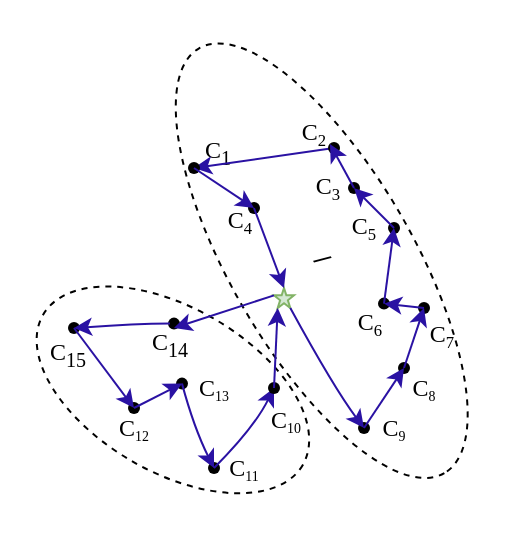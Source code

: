 <mxfile version="21.3.5" type="github">
  <diagram name="第 1 页" id="9OSQlvmqz8tbQNN5Cx6f">
    <mxGraphModel dx="1222" dy="567" grid="1" gridSize="10" guides="1" tooltips="1" connect="1" arrows="1" fold="1" page="1" pageScale="1" pageWidth="827" pageHeight="1169" math="0" shadow="0">
      <root>
        <mxCell id="0" />
        <mxCell id="1" parent="0" />
        <mxCell id="NIDjE-EhYZSAO3xe9EpV-20" value="" style="ellipse;whiteSpace=wrap;html=1;align=center;dashed=1;rotation=30;fillColor=none;" parent="1" vertex="1">
          <mxGeometry x="114.45" y="299.85" width="150" height="82.19" as="geometry" />
        </mxCell>
        <mxCell id="NIDjE-EhYZSAO3xe9EpV-6" value="" style="shape=waypoint;sketch=0;fillStyle=solid;size=6;pointerEvents=1;points=[];fillColor=none;resizable=0;rotatable=0;perimeter=centerPerimeter;snapToPoint=1;" parent="1" vertex="1">
          <mxGeometry x="200" y="370" width="20" height="20" as="geometry" />
        </mxCell>
        <mxCell id="BGWmCEOkv6Jft1jm4b-4-23" value="" style="curved=1;endArrow=classic;html=1;rounded=0;strokeColor=#2A12A3;exitX=0.1;exitY=0.675;exitDx=0;exitDy=0;exitPerimeter=0;entryX=0.15;entryY=0.1;entryDx=0;entryDy=0;entryPerimeter=0;" parent="1" source="NIDjE-EhYZSAO3xe9EpV-6" target="NIDjE-EhYZSAO3xe9EpV-16" edge="1">
          <mxGeometry width="50" height="50" relative="1" as="geometry">
            <mxPoint x="540" y="370" as="sourcePoint" />
            <mxPoint x="520" y="327.81" as="targetPoint" />
            <Array as="points">
              <mxPoint x="230" y="360" />
            </Array>
          </mxGeometry>
        </mxCell>
        <mxCell id="NIDjE-EhYZSAO3xe9EpV-41" value="C&lt;span style=&quot;font-size: 8.333px;&quot;&gt;&lt;sub&gt;11&lt;/sub&gt;&lt;/span&gt;" style="rounded=0;whiteSpace=wrap;html=1;fillColor=none;strokeColor=none;fontFamily=Times New Roman;" parent="1" vertex="1">
          <mxGeometry x="215" y="370" width="20" height="20" as="geometry" />
        </mxCell>
        <mxCell id="NIDjE-EhYZSAO3xe9EpV-24" value="C&lt;span style=&quot;font-size: 10px;&quot;&gt;&lt;sub&gt;4&lt;/sub&gt;&lt;/span&gt;" style="rounded=0;whiteSpace=wrap;html=1;fillColor=none;strokeColor=none;fontFamily=Times New Roman;" parent="1" vertex="1">
          <mxGeometry x="215" y="247" width="16" height="20" as="geometry" />
        </mxCell>
        <mxCell id="NIDjE-EhYZSAO3xe9EpV-21" value="C&lt;sub&gt;1&lt;/sub&gt;" style="rounded=0;whiteSpace=wrap;html=1;fillColor=none;strokeColor=none;fontFamily=Times New Roman;" parent="1" vertex="1">
          <mxGeometry x="204" y="212" width="16" height="20" as="geometry" />
        </mxCell>
        <mxCell id="BGWmCEOkv6Jft1jm4b-4-9" value="" style="curved=1;endArrow=classic;html=1;rounded=0;strokeColor=#2A12A3;" parent="1" edge="1">
          <mxGeometry width="50" height="50" relative="1" as="geometry">
            <mxPoint x="270" y="220" as="sourcePoint" />
            <mxPoint x="200" y="230" as="targetPoint" />
            <Array as="points" />
          </mxGeometry>
        </mxCell>
        <mxCell id="NIDjE-EhYZSAO3xe9EpV-26" value="C&lt;span style=&quot;font-size: 10px;&quot;&gt;&lt;sub&gt;5&lt;/sub&gt;&lt;/span&gt;" style="rounded=0;whiteSpace=wrap;html=1;fillColor=none;strokeColor=none;fontFamily=Times New Roman;" parent="1" vertex="1">
          <mxGeometry x="277" y="250" width="16" height="20" as="geometry" />
        </mxCell>
        <mxCell id="NIDjE-EhYZSAO3xe9EpV-23" value="C&lt;span style=&quot;font-size: 10px;&quot;&gt;&lt;sub&gt;3&lt;/sub&gt;&lt;/span&gt;" style="rounded=0;whiteSpace=wrap;html=1;fillColor=none;strokeColor=none;fontFamily=Times New Roman;" parent="1" vertex="1">
          <mxGeometry x="257" y="230" width="20" height="20" as="geometry" />
        </mxCell>
        <mxCell id="NIDjE-EhYZSAO3xe9EpV-18" value="/" style="ellipse;whiteSpace=wrap;html=1;align=center;dashed=1;fillColor=none;rotation=60;" parent="1" vertex="1">
          <mxGeometry x="141.22" y="230.66" width="245.28" height="91.37" as="geometry" />
        </mxCell>
        <mxCell id="NIDjE-EhYZSAO3xe9EpV-1" value="" style="shape=waypoint;sketch=0;fillStyle=solid;size=6;pointerEvents=1;points=[];fillColor=none;resizable=0;rotatable=0;perimeter=centerPerimeter;snapToPoint=1;" parent="1" vertex="1">
          <mxGeometry x="260" y="210" width="20" height="20" as="geometry" />
        </mxCell>
        <mxCell id="NIDjE-EhYZSAO3xe9EpV-2" value="" style="shape=waypoint;sketch=0;fillStyle=solid;size=6;pointerEvents=1;points=[];fillColor=none;resizable=0;rotatable=0;perimeter=centerPerimeter;snapToPoint=1;" parent="1" vertex="1">
          <mxGeometry x="285" y="287.81" width="20" height="20" as="geometry" />
        </mxCell>
        <mxCell id="NIDjE-EhYZSAO3xe9EpV-3" value="" style="shape=waypoint;sketch=0;fillStyle=solid;size=6;pointerEvents=1;points=[];fillColor=none;resizable=0;rotatable=0;perimeter=centerPerimeter;snapToPoint=1;" parent="1" vertex="1">
          <mxGeometry x="275" y="350" width="20" height="20" as="geometry" />
        </mxCell>
        <mxCell id="NIDjE-EhYZSAO3xe9EpV-4" value="" style="shape=waypoint;sketch=0;fillStyle=solid;size=6;pointerEvents=1;points=[];fillColor=none;resizable=0;rotatable=0;perimeter=centerPerimeter;snapToPoint=1;" parent="1" vertex="1">
          <mxGeometry x="290" y="250" width="20" height="20" as="geometry" />
        </mxCell>
        <mxCell id="NIDjE-EhYZSAO3xe9EpV-5" value="" style="shape=waypoint;sketch=0;fillStyle=solid;size=6;pointerEvents=1;points=[];fillColor=none;resizable=0;rotatable=0;perimeter=centerPerimeter;snapToPoint=1;" parent="1" vertex="1">
          <mxGeometry x="305" y="290" width="20" height="20" as="geometry" />
        </mxCell>
        <mxCell id="NIDjE-EhYZSAO3xe9EpV-7" value="" style="shape=waypoint;sketch=0;fillStyle=solid;size=6;pointerEvents=1;points=[];fillColor=none;resizable=0;rotatable=0;perimeter=centerPerimeter;snapToPoint=1;" parent="1" vertex="1">
          <mxGeometry x="180" y="297.81" width="20" height="20" as="geometry" />
        </mxCell>
        <mxCell id="NIDjE-EhYZSAO3xe9EpV-8" value="" style="shape=waypoint;sketch=0;fillStyle=solid;size=6;pointerEvents=1;points=[];fillColor=none;resizable=0;rotatable=0;perimeter=centerPerimeter;snapToPoint=1;" parent="1" vertex="1">
          <mxGeometry x="220" y="240" width="20" height="20" as="geometry" />
        </mxCell>
        <mxCell id="NIDjE-EhYZSAO3xe9EpV-9" value="" style="shape=waypoint;sketch=0;fillStyle=solid;size=6;pointerEvents=1;points=[];fillColor=none;resizable=0;rotatable=0;perimeter=centerPerimeter;snapToPoint=1;" parent="1" vertex="1">
          <mxGeometry x="190" y="220" width="20" height="20" as="geometry" />
        </mxCell>
        <mxCell id="NIDjE-EhYZSAO3xe9EpV-10" value="" style="shape=waypoint;sketch=0;fillStyle=solid;size=6;pointerEvents=1;points=[];fillColor=none;resizable=0;rotatable=0;perimeter=centerPerimeter;snapToPoint=1;" parent="1" vertex="1">
          <mxGeometry x="160" y="340" width="20" height="20" as="geometry" />
        </mxCell>
        <mxCell id="NIDjE-EhYZSAO3xe9EpV-11" value="" style="shape=waypoint;sketch=0;fillStyle=solid;size=6;pointerEvents=1;points=[];fillColor=none;resizable=0;rotatable=0;perimeter=centerPerimeter;snapToPoint=1;" parent="1" vertex="1">
          <mxGeometry x="130" y="300" width="20" height="20" as="geometry" />
        </mxCell>
        <mxCell id="NIDjE-EhYZSAO3xe9EpV-12" value="" style="shape=waypoint;sketch=0;fillStyle=solid;size=6;pointerEvents=1;points=[];fillColor=none;resizable=0;rotatable=0;perimeter=centerPerimeter;snapToPoint=1;" parent="1" vertex="1">
          <mxGeometry x="184" y="327.81" width="20" height="20" as="geometry" />
        </mxCell>
        <mxCell id="NIDjE-EhYZSAO3xe9EpV-13" value="" style="shape=waypoint;sketch=0;fillStyle=solid;size=6;pointerEvents=1;points=[];fillColor=none;resizable=0;rotatable=0;perimeter=centerPerimeter;snapToPoint=1;" parent="1" vertex="1">
          <mxGeometry x="270" y="230" width="20" height="20" as="geometry" />
        </mxCell>
        <mxCell id="NIDjE-EhYZSAO3xe9EpV-14" value="" style="shape=waypoint;sketch=0;fillStyle=solid;size=6;pointerEvents=1;points=[];fillColor=none;resizable=0;rotatable=0;perimeter=centerPerimeter;snapToPoint=1;" parent="1" vertex="1">
          <mxGeometry x="295" y="320" width="20" height="20" as="geometry" />
        </mxCell>
        <mxCell id="NIDjE-EhYZSAO3xe9EpV-16" value="" style="shape=waypoint;sketch=0;fillStyle=solid;size=6;pointerEvents=1;points=[];fillColor=none;resizable=0;rotatable=0;perimeter=centerPerimeter;snapToPoint=1;" parent="1" vertex="1">
          <mxGeometry x="230" y="330" width="20" height="20" as="geometry" />
        </mxCell>
        <mxCell id="NIDjE-EhYZSAO3xe9EpV-17" value="" style="verticalLabelPosition=bottom;verticalAlign=top;html=1;shape=mxgraph.basic.star;fillColor=#d5e8d4;strokeColor=#82b366;" parent="1" vertex="1">
          <mxGeometry x="240" y="290" width="10" height="10" as="geometry" />
        </mxCell>
        <mxCell id="NIDjE-EhYZSAO3xe9EpV-22" value="C&lt;span style=&quot;font-size: 10px;&quot;&gt;&lt;sub&gt;6&lt;/sub&gt;&lt;/span&gt;" style="rounded=0;whiteSpace=wrap;html=1;fillColor=none;strokeColor=none;fontFamily=Times New Roman;" parent="1" vertex="1">
          <mxGeometry x="280" y="297.81" width="16" height="20" as="geometry" />
        </mxCell>
        <mxCell id="NIDjE-EhYZSAO3xe9EpV-27" value="C&lt;span style=&quot;font-size: 10px;&quot;&gt;&lt;sub&gt;2&lt;/sub&gt;&lt;/span&gt;" style="rounded=0;whiteSpace=wrap;html=1;fillColor=none;strokeColor=none;fontFamily=Times New Roman;" parent="1" vertex="1">
          <mxGeometry x="252" y="203" width="16" height="20" as="geometry" />
        </mxCell>
        <mxCell id="NIDjE-EhYZSAO3xe9EpV-35" value="C&lt;span style=&quot;font-size: 8.333px;&quot;&gt;&lt;sub&gt;13&lt;/sub&gt;&lt;/span&gt;" style="rounded=0;whiteSpace=wrap;html=1;fillColor=none;strokeColor=none;fontFamily=Times New Roman;" parent="1" vertex="1">
          <mxGeometry x="200" y="330" width="20" height="20" as="geometry" />
        </mxCell>
        <mxCell id="NIDjE-EhYZSAO3xe9EpV-36" value="C&lt;span style=&quot;font-size: 8.333px;&quot;&gt;&lt;sub&gt;9&lt;/sub&gt;&lt;/span&gt;" style="rounded=0;whiteSpace=wrap;html=1;fillColor=none;strokeColor=none;fontFamily=Times New Roman;" parent="1" vertex="1">
          <mxGeometry x="290" y="350" width="20" height="20" as="geometry" />
        </mxCell>
        <mxCell id="NIDjE-EhYZSAO3xe9EpV-37" value="C&lt;span style=&quot;font-size: 8.333px;&quot;&gt;&lt;sub&gt;8&lt;/sub&gt;&lt;/span&gt;" style="rounded=0;whiteSpace=wrap;html=1;fillColor=none;strokeColor=none;fontFamily=Times New Roman;" parent="1" vertex="1">
          <mxGeometry x="305" y="330" width="20" height="20" as="geometry" />
        </mxCell>
        <mxCell id="NIDjE-EhYZSAO3xe9EpV-38" value="C&lt;span style=&quot;font-size: 10px;&quot;&gt;&lt;sub&gt;7&lt;/sub&gt;&lt;/span&gt;" style="rounded=0;whiteSpace=wrap;html=1;fillColor=none;strokeColor=none;fontFamily=Times New Roman;" parent="1" vertex="1">
          <mxGeometry x="314" y="304" width="20" height="20" as="geometry" />
        </mxCell>
        <mxCell id="NIDjE-EhYZSAO3xe9EpV-40" value="C&lt;span style=&quot;font-size: 8.333px;&quot;&gt;&lt;sub&gt;12&lt;/sub&gt;&lt;/span&gt;" style="rounded=0;whiteSpace=wrap;html=1;fillColor=none;strokeColor=none;fontFamily=Times New Roman;" parent="1" vertex="1">
          <mxGeometry x="160" y="350" width="20" height="20" as="geometry" />
        </mxCell>
        <mxCell id="NIDjE-EhYZSAO3xe9EpV-42" value="C&lt;span style=&quot;font-size: 8.333px;&quot;&gt;&lt;sub&gt;10&lt;/sub&gt;&lt;/span&gt;" style="rounded=0;whiteSpace=wrap;html=1;fillColor=none;strokeColor=none;fontFamily=Times New Roman;" parent="1" vertex="1">
          <mxGeometry x="236" y="345.81" width="20" height="20" as="geometry" />
        </mxCell>
        <mxCell id="NIDjE-EhYZSAO3xe9EpV-45" value="C&lt;sub&gt;15&lt;br&gt;&lt;/sub&gt;" style="rounded=0;whiteSpace=wrap;html=1;fillColor=none;strokeColor=none;fontFamily=Times New Roman;" parent="1" vertex="1">
          <mxGeometry x="129" y="313" width="16" height="20" as="geometry" />
        </mxCell>
        <mxCell id="NIDjE-EhYZSAO3xe9EpV-46" value="C&lt;sub&gt;14&lt;/sub&gt;" style="rounded=0;whiteSpace=wrap;html=1;fillColor=none;strokeColor=none;fontFamily=Times New Roman;" parent="1" vertex="1">
          <mxGeometry x="180" y="307.81" width="16" height="20" as="geometry" />
        </mxCell>
        <mxCell id="BGWmCEOkv6Jft1jm4b-4-4" value="" style="curved=1;endArrow=classic;html=1;rounded=0;entryX=0.5;entryY=0;entryDx=0;entryDy=0;entryPerimeter=0;strokeColor=#2A12A3;exitX=0.625;exitY=0.925;exitDx=0;exitDy=0;exitPerimeter=0;" parent="1" target="NIDjE-EhYZSAO3xe9EpV-17" edge="1" source="NIDjE-EhYZSAO3xe9EpV-8">
          <mxGeometry width="50" height="50" relative="1" as="geometry">
            <mxPoint x="250" y="294" as="sourcePoint" />
            <mxPoint x="440" y="270" as="targetPoint" />
            <Array as="points" />
          </mxGeometry>
        </mxCell>
        <mxCell id="BGWmCEOkv6Jft1jm4b-4-5" value="" style="curved=1;endArrow=classic;html=1;rounded=0;strokeColor=#2A12A3;" parent="1" source="NIDjE-EhYZSAO3xe9EpV-4" target="NIDjE-EhYZSAO3xe9EpV-13" edge="1">
          <mxGeometry width="50" height="50" relative="1" as="geometry">
            <mxPoint x="260" y="304" as="sourcePoint" />
            <mxPoint x="310" y="270" as="targetPoint" />
            <Array as="points" />
          </mxGeometry>
        </mxCell>
        <mxCell id="BGWmCEOkv6Jft1jm4b-4-7" value="" style="curved=1;endArrow=classic;html=1;rounded=0;strokeColor=#2A12A3;exitX=0.725;exitY=0.135;exitDx=0;exitDy=0;exitPerimeter=0;" parent="1" source="NIDjE-EhYZSAO3xe9EpV-2" target="NIDjE-EhYZSAO3xe9EpV-4" edge="1">
          <mxGeometry width="50" height="50" relative="1" as="geometry">
            <mxPoint x="490" y="320" as="sourcePoint" />
            <mxPoint x="470" y="277.81" as="targetPoint" />
            <Array as="points" />
          </mxGeometry>
        </mxCell>
        <mxCell id="BGWmCEOkv6Jft1jm4b-4-8" value="" style="curved=1;endArrow=classic;html=1;rounded=0;strokeColor=#2A12A3;entryX=0.7;entryY=0.675;entryDx=0;entryDy=0;entryPerimeter=0;" parent="1" target="NIDjE-EhYZSAO3xe9EpV-8" edge="1">
          <mxGeometry width="50" height="50" relative="1" as="geometry">
            <mxPoint x="200" y="230" as="sourcePoint" />
            <mxPoint x="480" y="287.81" as="targetPoint" />
            <Array as="points" />
          </mxGeometry>
        </mxCell>
        <mxCell id="BGWmCEOkv6Jft1jm4b-4-10" value="" style="curved=1;endArrow=classic;html=1;rounded=0;strokeColor=#2A12A3;entryX=1;entryY=0.75;entryDx=0;entryDy=0;" parent="1" target="NIDjE-EhYZSAO3xe9EpV-27" edge="1">
          <mxGeometry width="50" height="50" relative="1" as="geometry">
            <mxPoint x="280" y="240" as="sourcePoint" />
            <mxPoint x="260" y="197.81" as="targetPoint" />
            <Array as="points" />
          </mxGeometry>
        </mxCell>
        <mxCell id="BGWmCEOkv6Jft1jm4b-4-13" value="" style="curved=1;endArrow=classic;html=1;rounded=0;strokeColor=#2A12A3;exitX=0.775;exitY=0.935;exitDx=0;exitDy=0;exitPerimeter=0;entryX=0.025;entryY=0.6;entryDx=0;entryDy=0;entryPerimeter=0;" parent="1" source="NIDjE-EhYZSAO3xe9EpV-12" target="NIDjE-EhYZSAO3xe9EpV-6" edge="1">
          <mxGeometry width="50" height="50" relative="1" as="geometry">
            <mxPoint x="500" y="330" as="sourcePoint" />
            <mxPoint x="480" y="287.81" as="targetPoint" />
            <Array as="points">
              <mxPoint x="200" y="360" />
            </Array>
          </mxGeometry>
        </mxCell>
        <mxCell id="BGWmCEOkv6Jft1jm4b-4-14" value="" style="curved=1;endArrow=classic;html=1;rounded=0;strokeColor=#2A12A3;exitX=0.875;exitY=0.6;exitDx=0;exitDy=0;exitPerimeter=0;entryX=0.3;entryY=0.56;entryDx=0;entryDy=0;entryPerimeter=0;" parent="1" source="NIDjE-EhYZSAO3xe9EpV-10" target="NIDjE-EhYZSAO3xe9EpV-12" edge="1">
          <mxGeometry width="50" height="50" relative="1" as="geometry">
            <mxPoint x="510" y="340" as="sourcePoint" />
            <mxPoint x="490" y="297.81" as="targetPoint" />
            <Array as="points" />
          </mxGeometry>
        </mxCell>
        <mxCell id="BGWmCEOkv6Jft1jm4b-4-15" value="" style="curved=1;endArrow=classic;html=1;rounded=0;strokeColor=#2A12A3;exitX=0.55;exitY=0.075;exitDx=0;exitDy=0;exitPerimeter=0;entryX=0.475;entryY=0.125;entryDx=0;entryDy=0;entryPerimeter=0;" parent="1" source="NIDjE-EhYZSAO3xe9EpV-11" target="NIDjE-EhYZSAO3xe9EpV-10" edge="1">
          <mxGeometry width="50" height="50" relative="1" as="geometry">
            <mxPoint x="520" y="350" as="sourcePoint" />
            <mxPoint x="500" y="307.81" as="targetPoint" />
            <Array as="points" />
          </mxGeometry>
        </mxCell>
        <mxCell id="BGWmCEOkv6Jft1jm4b-4-16" value="" style="curved=1;endArrow=classic;html=1;rounded=0;strokeColor=#2A12A3;exitX=0.5;exitY=0;exitDx=0;exitDy=0;entryX=0.5;entryY=0.15;entryDx=0;entryDy=0;entryPerimeter=0;" parent="1" source="NIDjE-EhYZSAO3xe9EpV-46" target="NIDjE-EhYZSAO3xe9EpV-11" edge="1">
          <mxGeometry width="50" height="50" relative="1" as="geometry">
            <mxPoint x="530" y="360" as="sourcePoint" />
            <mxPoint x="510" y="317.81" as="targetPoint" />
            <Array as="points">
              <mxPoint x="170" y="308" />
            </Array>
          </mxGeometry>
        </mxCell>
        <mxCell id="BGWmCEOkv6Jft1jm4b-4-18" value="" style="curved=1;endArrow=classic;html=1;rounded=0;strokeColor=#2A12A3;exitX=0;exitY=0.367;exitDx=0;exitDy=0;exitPerimeter=0;" parent="1" source="NIDjE-EhYZSAO3xe9EpV-17" edge="1">
          <mxGeometry width="50" height="50" relative="1" as="geometry">
            <mxPoint x="380" y="302.19" as="sourcePoint" />
            <mxPoint x="190" y="310" as="targetPoint" />
            <Array as="points" />
          </mxGeometry>
        </mxCell>
        <mxCell id="BGWmCEOkv6Jft1jm4b-4-19" value="" style="curved=1;endArrow=classic;html=1;rounded=0;strokeColor=#2A12A3;exitX=0.275;exitY=0.175;exitDx=0;exitDy=0;exitPerimeter=0;entryX=0.6;entryY=0.01;entryDx=0;entryDy=0;entryPerimeter=0;" parent="1" source="NIDjE-EhYZSAO3xe9EpV-5" target="NIDjE-EhYZSAO3xe9EpV-2" edge="1">
          <mxGeometry width="50" height="50" relative="1" as="geometry">
            <mxPoint x="500" y="330" as="sourcePoint" />
            <mxPoint x="480" y="287.81" as="targetPoint" />
            <Array as="points" />
          </mxGeometry>
        </mxCell>
        <mxCell id="BGWmCEOkv6Jft1jm4b-4-20" value="" style="curved=1;endArrow=classic;html=1;rounded=0;strokeColor=#2A12A3;exitX=0.275;exitY=0.575;exitDx=0;exitDy=0;exitPerimeter=0;entryX=0;entryY=0;entryDx=0;entryDy=0;" parent="1" source="NIDjE-EhYZSAO3xe9EpV-3" target="NIDjE-EhYZSAO3xe9EpV-37" edge="1">
          <mxGeometry width="50" height="50" relative="1" as="geometry">
            <mxPoint x="510" y="340" as="sourcePoint" />
            <mxPoint x="490" y="297.81" as="targetPoint" />
            <Array as="points" />
          </mxGeometry>
        </mxCell>
        <mxCell id="BGWmCEOkv6Jft1jm4b-4-21" value="" style="curved=1;endArrow=classic;html=1;rounded=0;strokeColor=#2A12A3;exitX=0.815;exitY=1;exitDx=0;exitDy=0;exitPerimeter=0;" parent="1" source="NIDjE-EhYZSAO3xe9EpV-17" target="NIDjE-EhYZSAO3xe9EpV-3" edge="1">
          <mxGeometry width="50" height="50" relative="1" as="geometry">
            <mxPoint x="520" y="350" as="sourcePoint" />
            <mxPoint x="500" y="307.81" as="targetPoint" />
            <Array as="points">
              <mxPoint x="270" y="340" />
            </Array>
          </mxGeometry>
        </mxCell>
        <mxCell id="BGWmCEOkv6Jft1jm4b-4-22" value="" style="curved=1;endArrow=classic;html=1;rounded=0;strokeColor=#2A12A3;entryX=0.185;entryY=1;entryDx=0;entryDy=0;entryPerimeter=0;exitX=0.55;exitY=0.3;exitDx=0;exitDy=0;exitPerimeter=0;" parent="1" source="NIDjE-EhYZSAO3xe9EpV-16" target="NIDjE-EhYZSAO3xe9EpV-17" edge="1">
          <mxGeometry width="50" height="50" relative="1" as="geometry">
            <mxPoint x="530" y="360" as="sourcePoint" />
            <mxPoint x="510" y="317.81" as="targetPoint" />
            <Array as="points" />
          </mxGeometry>
        </mxCell>
        <mxCell id="BGWmCEOkv6Jft1jm4b-4-24" value="" style="curved=1;endArrow=classic;html=1;rounded=0;strokeColor=#2A12A3;exitX=0.225;exitY=0.075;exitDx=0;exitDy=0;exitPerimeter=0;entryX=0.275;entryY=0.05;entryDx=0;entryDy=0;entryPerimeter=0;" parent="1" source="NIDjE-EhYZSAO3xe9EpV-14" target="NIDjE-EhYZSAO3xe9EpV-5" edge="1">
          <mxGeometry width="50" height="50" relative="1" as="geometry">
            <mxPoint x="510" y="340" as="sourcePoint" />
            <mxPoint x="490" y="297.81" as="targetPoint" />
            <Array as="points" />
          </mxGeometry>
        </mxCell>
      </root>
    </mxGraphModel>
  </diagram>
</mxfile>
